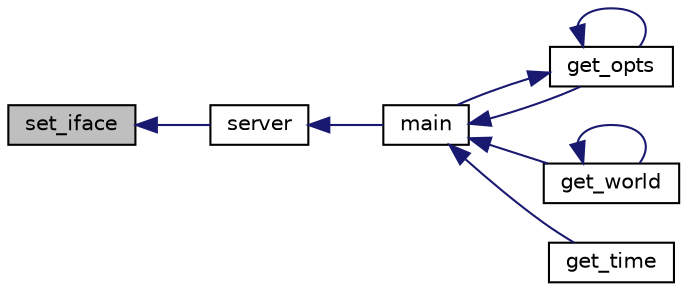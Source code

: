 digraph "set_iface"
{
  edge [fontname="Helvetica",fontsize="10",labelfontname="Helvetica",labelfontsize="10"];
  node [fontname="Helvetica",fontsize="10",shape=record];
  rankdir="LR";
  Node347 [label="set_iface",height=0.2,width=0.4,color="black", fillcolor="grey75", style="filled", fontcolor="black"];
  Node347 -> Node348 [dir="back",color="midnightblue",fontsize="10",style="solid",fontname="Helvetica"];
  Node348 [label="server",height=0.2,width=0.4,color="black", fillcolor="white", style="filled",URL="$server_8h.html#a520962dfbb3f1db337f798e6335d8e32"];
  Node348 -> Node349 [dir="back",color="midnightblue",fontsize="10",style="solid",fontname="Helvetica"];
  Node349 [label="main",height=0.2,width=0.4,color="black", fillcolor="white", style="filled",URL="$main_8c.html#a0c99d968a34e803d378692bde2e3f18f"];
  Node349 -> Node350 [dir="back",color="midnightblue",fontsize="10",style="solid",fontname="Helvetica"];
  Node350 [label="get_opts",height=0.2,width=0.4,color="black", fillcolor="white", style="filled",URL="$server_8h.html#a30e2e72e7d0d5f691caedcc1c3ea11b5"];
  Node350 -> Node350 [dir="back",color="midnightblue",fontsize="10",style="solid",fontname="Helvetica"];
  Node350 -> Node349 [dir="back",color="midnightblue",fontsize="10",style="solid",fontname="Helvetica"];
  Node349 -> Node351 [dir="back",color="midnightblue",fontsize="10",style="solid",fontname="Helvetica"];
  Node351 [label="get_world",height=0.2,width=0.4,color="black", fillcolor="white", style="filled",URL="$server_8h.html#a45a079803a87adc3a172025e7eded81d"];
  Node351 -> Node351 [dir="back",color="midnightblue",fontsize="10",style="solid",fontname="Helvetica"];
  Node349 -> Node352 [dir="back",color="midnightblue",fontsize="10",style="solid",fontname="Helvetica"];
  Node352 [label="get_time",height=0.2,width=0.4,color="black", fillcolor="white", style="filled",URL="$time__handlers_8c.html#a62269bdc0bb4875a8560b11b7b5ffcab"];
}
